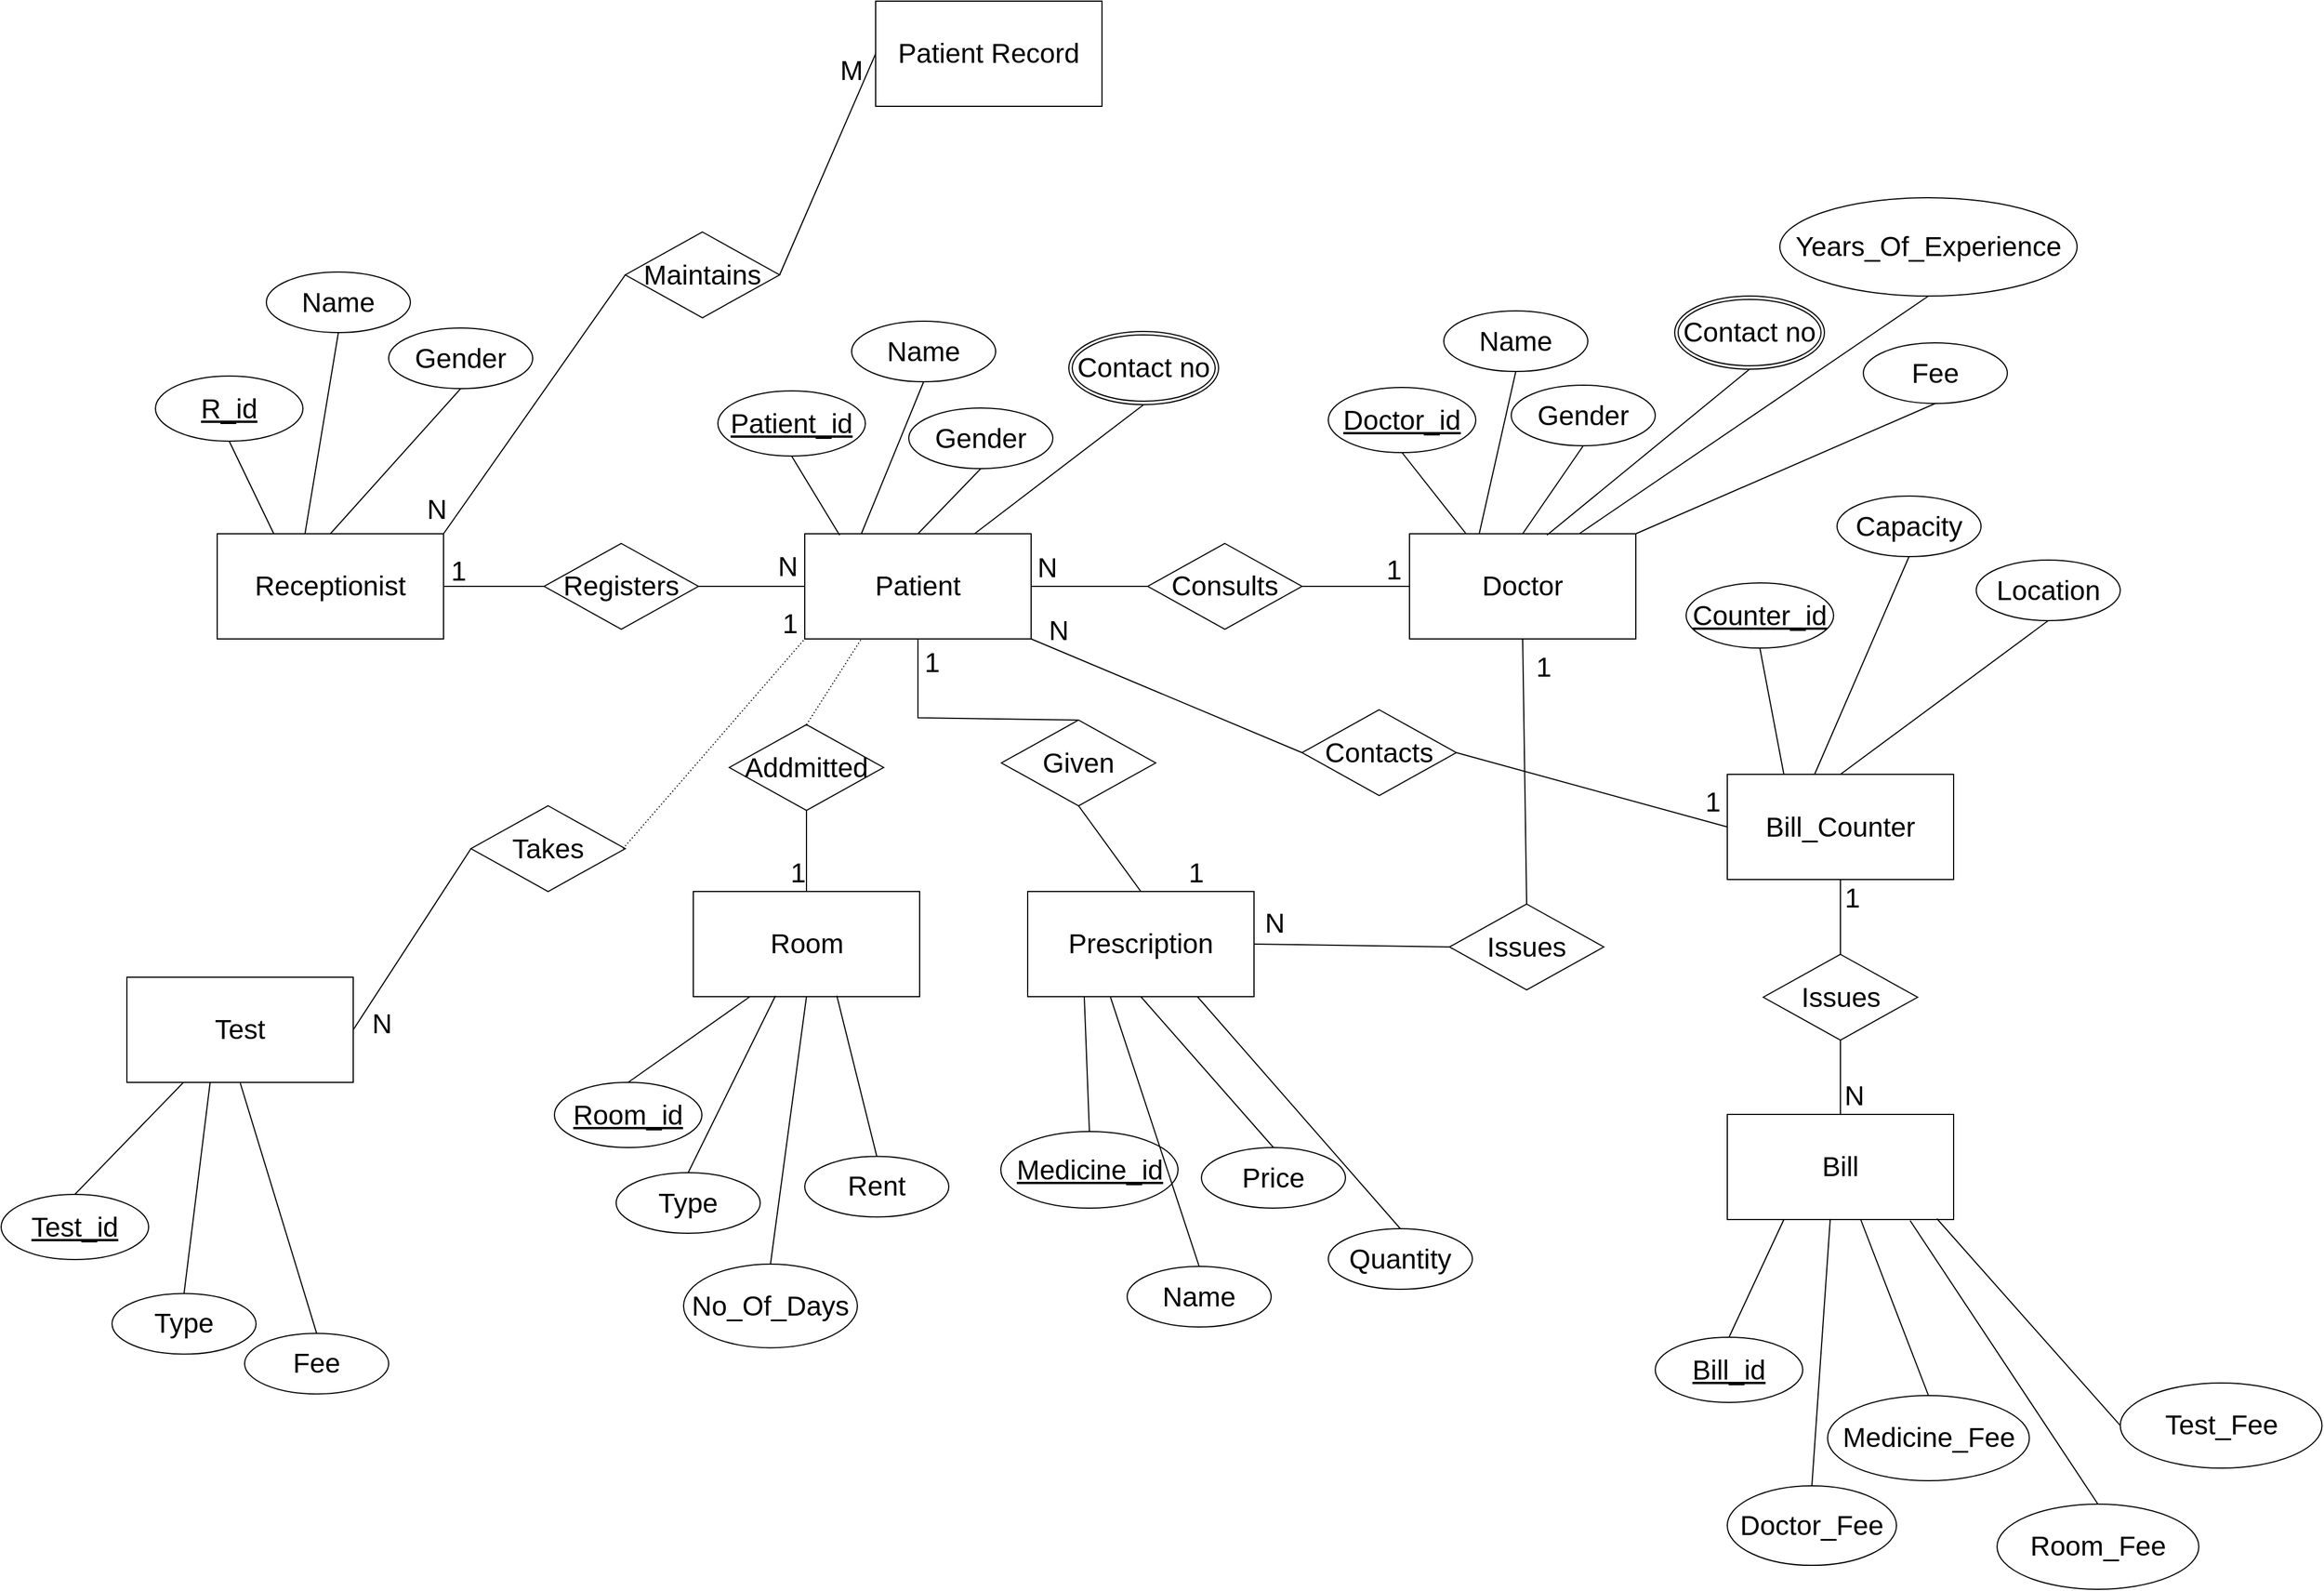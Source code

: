 <mxfile version="20.6.0" type="github">
  <diagram id="FDFtJTZFI4Nm9ofiiGQl" name="Page-1">
    <mxGraphModel dx="2673" dy="1499" grid="0" gridSize="10" guides="1" tooltips="1" connect="1" arrows="1" fold="1" page="1" pageScale="1" pageWidth="1169" pageHeight="827" math="0" shadow="0">
      <root>
        <mxCell id="0" />
        <mxCell id="1" parent="0" />
        <mxCell id="jrIbbQbrpgduAfuJvKAY-2" value="&lt;font style=&quot;font-size: 24px;&quot;&gt;Patient&lt;/font&gt;" style="whiteSpace=wrap;html=1;align=center;" vertex="1" parent="1">
          <mxGeometry x="404" y="229" width="198" height="92" as="geometry" />
        </mxCell>
        <mxCell id="jrIbbQbrpgduAfuJvKAY-3" value="Patient_id" style="ellipse;whiteSpace=wrap;html=1;align=center;fontStyle=4;fontSize=24;" vertex="1" parent="1">
          <mxGeometry x="328" y="104" width="129" height="57" as="geometry" />
        </mxCell>
        <mxCell id="jrIbbQbrpgduAfuJvKAY-7" value="" style="endArrow=none;html=1;rounded=0;fontSize=24;exitX=0.154;exitY=0.014;exitDx=0;exitDy=0;exitPerimeter=0;entryX=0.5;entryY=1;entryDx=0;entryDy=0;" edge="1" parent="1" source="jrIbbQbrpgduAfuJvKAY-2" target="jrIbbQbrpgduAfuJvKAY-3">
          <mxGeometry relative="1" as="geometry">
            <mxPoint x="463" y="270" as="sourcePoint" />
            <mxPoint x="409" y="168" as="targetPoint" />
          </mxGeometry>
        </mxCell>
        <mxCell id="jrIbbQbrpgduAfuJvKAY-10" value="Name" style="ellipse;whiteSpace=wrap;html=1;align=center;fontSize=24;" vertex="1" parent="1">
          <mxGeometry x="445" y="43" width="126" height="53" as="geometry" />
        </mxCell>
        <mxCell id="jrIbbQbrpgduAfuJvKAY-11" value="" style="endArrow=none;html=1;rounded=0;fontSize=24;entryX=0.5;entryY=1;entryDx=0;entryDy=0;exitX=0.25;exitY=0;exitDx=0;exitDy=0;" edge="1" parent="1" source="jrIbbQbrpgduAfuJvKAY-2" target="jrIbbQbrpgduAfuJvKAY-10">
          <mxGeometry relative="1" as="geometry">
            <mxPoint x="741" y="300" as="sourcePoint" />
            <mxPoint x="901" y="300" as="targetPoint" />
          </mxGeometry>
        </mxCell>
        <mxCell id="jrIbbQbrpgduAfuJvKAY-13" value="Gender" style="ellipse;whiteSpace=wrap;html=1;align=center;fontSize=24;" vertex="1" parent="1">
          <mxGeometry x="495" y="119" width="126" height="53" as="geometry" />
        </mxCell>
        <mxCell id="jrIbbQbrpgduAfuJvKAY-14" value="" style="endArrow=none;html=1;rounded=0;fontSize=24;entryX=0.5;entryY=1;entryDx=0;entryDy=0;exitX=0.5;exitY=0;exitDx=0;exitDy=0;" edge="1" parent="1" source="jrIbbQbrpgduAfuJvKAY-2" target="jrIbbQbrpgduAfuJvKAY-13">
          <mxGeometry relative="1" as="geometry">
            <mxPoint x="495" y="238" as="sourcePoint" />
            <mxPoint x="901" y="300" as="targetPoint" />
          </mxGeometry>
        </mxCell>
        <mxCell id="jrIbbQbrpgduAfuJvKAY-19" value="&lt;span style=&quot;font-size: 24px;&quot;&gt;Doctor&lt;/span&gt;" style="whiteSpace=wrap;html=1;align=center;" vertex="1" parent="1">
          <mxGeometry x="933" y="229" width="198" height="92" as="geometry" />
        </mxCell>
        <mxCell id="jrIbbQbrpgduAfuJvKAY-20" value="Contact no" style="ellipse;shape=doubleEllipse;margin=3;whiteSpace=wrap;html=1;align=center;fontSize=24;" vertex="1" parent="1">
          <mxGeometry x="635" y="52" width="131" height="64" as="geometry" />
        </mxCell>
        <mxCell id="jrIbbQbrpgduAfuJvKAY-21" value="" style="endArrow=none;html=1;rounded=0;fontSize=24;entryX=0.5;entryY=1;entryDx=0;entryDy=0;exitX=0.75;exitY=0;exitDx=0;exitDy=0;" edge="1" parent="1" source="jrIbbQbrpgduAfuJvKAY-2" target="jrIbbQbrpgduAfuJvKAY-20">
          <mxGeometry relative="1" as="geometry">
            <mxPoint x="738" y="286" as="sourcePoint" />
            <mxPoint x="898" y="286" as="targetPoint" />
          </mxGeometry>
        </mxCell>
        <mxCell id="jrIbbQbrpgduAfuJvKAY-24" value="Consults" style="shape=rhombus;perimeter=rhombusPerimeter;whiteSpace=wrap;html=1;align=center;fontSize=24;" vertex="1" parent="1">
          <mxGeometry x="704" y="237.5" width="135" height="75" as="geometry" />
        </mxCell>
        <mxCell id="jrIbbQbrpgduAfuJvKAY-27" value="" style="endArrow=none;html=1;rounded=0;fontSize=24;entryX=1;entryY=0.5;entryDx=0;entryDy=0;exitX=0;exitY=0.5;exitDx=0;exitDy=0;" edge="1" parent="1" source="jrIbbQbrpgduAfuJvKAY-24" target="jrIbbQbrpgduAfuJvKAY-2">
          <mxGeometry relative="1" as="geometry">
            <mxPoint x="746" y="375" as="sourcePoint" />
            <mxPoint x="728" y="332" as="targetPoint" />
          </mxGeometry>
        </mxCell>
        <mxCell id="jrIbbQbrpgduAfuJvKAY-28" value="N" style="resizable=0;html=1;align=right;verticalAlign=bottom;fontSize=24;" connectable="0" vertex="1" parent="jrIbbQbrpgduAfuJvKAY-27">
          <mxGeometry x="1" relative="1" as="geometry">
            <mxPoint x="23" as="offset" />
          </mxGeometry>
        </mxCell>
        <mxCell id="jrIbbQbrpgduAfuJvKAY-31" value="Doctor_id" style="ellipse;whiteSpace=wrap;html=1;align=center;fontStyle=4;fontSize=24;" vertex="1" parent="1">
          <mxGeometry x="862" y="101" width="129" height="57" as="geometry" />
        </mxCell>
        <mxCell id="jrIbbQbrpgduAfuJvKAY-32" value="" style="endArrow=none;html=1;rounded=0;fontSize=24;exitX=0.25;exitY=0;exitDx=0;exitDy=0;entryX=0.5;entryY=1;entryDx=0;entryDy=0;" edge="1" parent="1" source="jrIbbQbrpgduAfuJvKAY-19" target="jrIbbQbrpgduAfuJvKAY-31">
          <mxGeometry relative="1" as="geometry">
            <mxPoint x="983.992" y="221.288" as="sourcePoint" />
            <mxPoint x="942" y="152.0" as="targetPoint" />
          </mxGeometry>
        </mxCell>
        <mxCell id="jrIbbQbrpgduAfuJvKAY-33" value="Name" style="ellipse;whiteSpace=wrap;html=1;align=center;fontSize=24;" vertex="1" parent="1">
          <mxGeometry x="963" y="34" width="126" height="53" as="geometry" />
        </mxCell>
        <mxCell id="jrIbbQbrpgduAfuJvKAY-34" value="" style="endArrow=none;html=1;rounded=0;fontSize=24;entryX=0.5;entryY=1;entryDx=0;entryDy=0;" edge="1" parent="1" target="jrIbbQbrpgduAfuJvKAY-33">
          <mxGeometry relative="1" as="geometry">
            <mxPoint x="994" y="229" as="sourcePoint" />
            <mxPoint x="911" y="368" as="targetPoint" />
          </mxGeometry>
        </mxCell>
        <mxCell id="jrIbbQbrpgduAfuJvKAY-36" value="Gender" style="ellipse;whiteSpace=wrap;html=1;align=center;fontSize=24;" vertex="1" parent="1">
          <mxGeometry x="1022" y="99" width="126" height="53" as="geometry" />
        </mxCell>
        <mxCell id="jrIbbQbrpgduAfuJvKAY-37" value="" style="endArrow=none;html=1;rounded=0;fontSize=24;entryX=0.5;entryY=1;entryDx=0;entryDy=0;exitX=0.5;exitY=0;exitDx=0;exitDy=0;" edge="1" parent="1" target="jrIbbQbrpgduAfuJvKAY-36" source="jrIbbQbrpgduAfuJvKAY-19">
          <mxGeometry relative="1" as="geometry">
            <mxPoint x="1073" y="209" as="sourcePoint" />
            <mxPoint x="1479" y="271" as="targetPoint" />
          </mxGeometry>
        </mxCell>
        <mxCell id="jrIbbQbrpgduAfuJvKAY-38" value="Contact no" style="ellipse;shape=doubleEllipse;margin=3;whiteSpace=wrap;html=1;align=center;fontSize=24;" vertex="1" parent="1">
          <mxGeometry x="1165" y="21" width="131" height="64" as="geometry" />
        </mxCell>
        <mxCell id="jrIbbQbrpgduAfuJvKAY-39" value="" style="endArrow=none;html=1;rounded=0;fontSize=24;entryX=0.5;entryY=1;entryDx=0;entryDy=0;exitX=0.607;exitY=0.014;exitDx=0;exitDy=0;exitPerimeter=0;" edge="1" parent="1" target="jrIbbQbrpgduAfuJvKAY-38" source="jrIbbQbrpgduAfuJvKAY-19">
          <mxGeometry relative="1" as="geometry">
            <mxPoint x="1159" y="230" as="sourcePoint" />
            <mxPoint x="1476.5" y="278" as="targetPoint" />
          </mxGeometry>
        </mxCell>
        <mxCell id="jrIbbQbrpgduAfuJvKAY-40" value="Years_Of_Experience" style="ellipse;whiteSpace=wrap;html=1;align=center;fontSize=24;" vertex="1" parent="1">
          <mxGeometry x="1257" y="-65" width="260" height="86" as="geometry" />
        </mxCell>
        <mxCell id="jrIbbQbrpgduAfuJvKAY-41" value="" style="endArrow=none;html=1;rounded=0;fontSize=24;entryX=0.5;entryY=1;entryDx=0;entryDy=0;exitX=0.75;exitY=0;exitDx=0;exitDy=0;" edge="1" parent="1" target="jrIbbQbrpgduAfuJvKAY-40" source="jrIbbQbrpgduAfuJvKAY-19">
          <mxGeometry relative="1" as="geometry">
            <mxPoint x="1509.5" y="271" as="sourcePoint" />
            <mxPoint x="1957" y="342" as="targetPoint" />
          </mxGeometry>
        </mxCell>
        <mxCell id="jrIbbQbrpgduAfuJvKAY-42" value="Fee" style="ellipse;whiteSpace=wrap;html=1;align=center;fontSize=24;" vertex="1" parent="1">
          <mxGeometry x="1330" y="62" width="126" height="53" as="geometry" />
        </mxCell>
        <mxCell id="jrIbbQbrpgduAfuJvKAY-43" value="" style="endArrow=none;html=1;rounded=0;fontSize=24;entryX=0.5;entryY=1;entryDx=0;entryDy=0;exitX=1;exitY=0;exitDx=0;exitDy=0;" edge="1" parent="1" target="jrIbbQbrpgduAfuJvKAY-42" source="jrIbbQbrpgduAfuJvKAY-19">
          <mxGeometry relative="1" as="geometry">
            <mxPoint x="1338.5" y="248.0" as="sourcePoint" />
            <mxPoint x="1786" y="319" as="targetPoint" />
          </mxGeometry>
        </mxCell>
        <mxCell id="jrIbbQbrpgduAfuJvKAY-44" value="&lt;span style=&quot;font-size: 24px;&quot;&gt;Room&lt;/span&gt;" style="whiteSpace=wrap;html=1;align=center;" vertex="1" parent="1">
          <mxGeometry x="306.5" y="542" width="198" height="92" as="geometry" />
        </mxCell>
        <mxCell id="jrIbbQbrpgduAfuJvKAY-46" value="Addmitted" style="shape=rhombus;perimeter=rhombusPerimeter;whiteSpace=wrap;html=1;align=center;fontSize=24;" vertex="1" parent="1">
          <mxGeometry x="338" y="396" width="135" height="75" as="geometry" />
        </mxCell>
        <mxCell id="jrIbbQbrpgduAfuJvKAY-47" value="" style="endArrow=none;html=1;rounded=0;fontSize=24;exitX=1;exitY=0.5;exitDx=0;exitDy=0;entryX=0;entryY=0.5;entryDx=0;entryDy=0;" edge="1" parent="1" source="jrIbbQbrpgduAfuJvKAY-24" target="jrIbbQbrpgduAfuJvKAY-19">
          <mxGeometry relative="1" as="geometry">
            <mxPoint x="781" y="394" as="sourcePoint" />
            <mxPoint x="941" y="394" as="targetPoint" />
          </mxGeometry>
        </mxCell>
        <mxCell id="jrIbbQbrpgduAfuJvKAY-48" value="1" style="text;html=1;strokeColor=none;fillColor=none;align=center;verticalAlign=middle;whiteSpace=wrap;rounded=0;fontSize=24;" vertex="1" parent="1">
          <mxGeometry x="903" y="245" width="33" height="32" as="geometry" />
        </mxCell>
        <mxCell id="jrIbbQbrpgduAfuJvKAY-49" value="" style="endArrow=none;html=1;rounded=0;dashed=1;dashPattern=1 2;fontSize=24;entryX=0.25;entryY=1;entryDx=0;entryDy=0;exitX=0.5;exitY=0;exitDx=0;exitDy=0;" edge="1" parent="1" source="jrIbbQbrpgduAfuJvKAY-46" target="jrIbbQbrpgduAfuJvKAY-2">
          <mxGeometry relative="1" as="geometry">
            <mxPoint x="620" y="407" as="sourcePoint" />
            <mxPoint x="780" y="407" as="targetPoint" />
          </mxGeometry>
        </mxCell>
        <mxCell id="jrIbbQbrpgduAfuJvKAY-50" value="1" style="resizable=0;html=1;align=right;verticalAlign=bottom;fontSize=24;" connectable="0" vertex="1" parent="jrIbbQbrpgduAfuJvKAY-49">
          <mxGeometry x="1" relative="1" as="geometry">
            <mxPoint x="-55" y="3" as="offset" />
          </mxGeometry>
        </mxCell>
        <mxCell id="jrIbbQbrpgduAfuJvKAY-51" value="" style="endArrow=none;html=1;rounded=0;fontSize=24;entryX=0.5;entryY=0;entryDx=0;entryDy=0;exitX=0.5;exitY=1;exitDx=0;exitDy=0;" edge="1" parent="1" source="jrIbbQbrpgduAfuJvKAY-46" target="jrIbbQbrpgduAfuJvKAY-44">
          <mxGeometry relative="1" as="geometry">
            <mxPoint x="620" y="407" as="sourcePoint" />
            <mxPoint x="780" y="407" as="targetPoint" />
          </mxGeometry>
        </mxCell>
        <mxCell id="jrIbbQbrpgduAfuJvKAY-52" value="1" style="resizable=0;html=1;align=right;verticalAlign=bottom;fontSize=24;" connectable="0" vertex="1" parent="jrIbbQbrpgduAfuJvKAY-51">
          <mxGeometry x="1" relative="1" as="geometry" />
        </mxCell>
        <mxCell id="jrIbbQbrpgduAfuJvKAY-53" value="Room_id" style="ellipse;whiteSpace=wrap;html=1;align=center;fontStyle=4;fontSize=24;rotation=0;" vertex="1" parent="1">
          <mxGeometry x="185" y="709" width="129" height="57" as="geometry" />
        </mxCell>
        <mxCell id="jrIbbQbrpgduAfuJvKAY-54" value="" style="endArrow=none;html=1;rounded=0;fontSize=24;exitX=0.25;exitY=1;exitDx=0;exitDy=0;entryX=0.5;entryY=0;entryDx=0;entryDy=0;" edge="1" parent="1" target="jrIbbQbrpgduAfuJvKAY-53" source="jrIbbQbrpgduAfuJvKAY-44">
          <mxGeometry relative="1" as="geometry">
            <mxPoint x="229.492" y="730.288" as="sourcePoint" />
            <mxPoint x="204" y="668" as="targetPoint" />
          </mxGeometry>
        </mxCell>
        <mxCell id="jrIbbQbrpgduAfuJvKAY-55" value="Type" style="ellipse;whiteSpace=wrap;html=1;align=center;fontSize=24;" vertex="1" parent="1">
          <mxGeometry x="239" y="788" width="126" height="53" as="geometry" />
        </mxCell>
        <mxCell id="jrIbbQbrpgduAfuJvKAY-56" value="" style="endArrow=none;html=1;rounded=0;fontSize=24;entryX=0.5;entryY=0;entryDx=0;entryDy=0;exitX=0.363;exitY=0.992;exitDx=0;exitDy=0;exitPerimeter=0;" edge="1" parent="1" source="jrIbbQbrpgduAfuJvKAY-44" target="jrIbbQbrpgduAfuJvKAY-55">
          <mxGeometry relative="1" as="geometry">
            <mxPoint x="857" y="620" as="sourcePoint" />
            <mxPoint x="1017" y="620" as="targetPoint" />
          </mxGeometry>
        </mxCell>
        <mxCell id="jrIbbQbrpgduAfuJvKAY-57" value="No_Of_Days" style="ellipse;whiteSpace=wrap;html=1;align=center;fontSize=24;" vertex="1" parent="1">
          <mxGeometry x="298" y="868" width="152" height="73.26" as="geometry" />
        </mxCell>
        <mxCell id="jrIbbQbrpgduAfuJvKAY-58" value="" style="endArrow=none;html=1;rounded=0;fontSize=24;entryX=0.5;entryY=0;entryDx=0;entryDy=0;exitX=0.5;exitY=1;exitDx=0;exitDy=0;" edge="1" parent="1" target="jrIbbQbrpgduAfuJvKAY-57" source="jrIbbQbrpgduAfuJvKAY-44">
          <mxGeometry relative="1" as="geometry">
            <mxPoint x="409" y="647" as="sourcePoint" />
            <mxPoint x="1119" y="729.74" as="targetPoint" />
          </mxGeometry>
        </mxCell>
        <mxCell id="jrIbbQbrpgduAfuJvKAY-59" value="Rent" style="ellipse;whiteSpace=wrap;html=1;align=center;fontSize=24;" vertex="1" parent="1">
          <mxGeometry x="404" y="773.74" width="126" height="53" as="geometry" />
        </mxCell>
        <mxCell id="jrIbbQbrpgduAfuJvKAY-60" value="" style="endArrow=none;html=1;rounded=0;fontSize=24;entryX=0.5;entryY=0;entryDx=0;entryDy=0;exitX=0.634;exitY=0.991;exitDx=0;exitDy=0;exitPerimeter=0;" edge="1" parent="1" target="jrIbbQbrpgduAfuJvKAY-59" source="jrIbbQbrpgduAfuJvKAY-44">
          <mxGeometry relative="1" as="geometry">
            <mxPoint x="543.374" y="619.004" as="sourcePoint" />
            <mxPoint x="1182" y="605.74" as="targetPoint" />
          </mxGeometry>
        </mxCell>
        <mxCell id="jrIbbQbrpgduAfuJvKAY-61" value="&lt;span style=&quot;font-size: 24px;&quot;&gt;Prescription&lt;/span&gt;" style="whiteSpace=wrap;html=1;align=center;" vertex="1" parent="1">
          <mxGeometry x="599" y="542" width="198" height="92" as="geometry" />
        </mxCell>
        <mxCell id="jrIbbQbrpgduAfuJvKAY-62" value="Given" style="shape=rhombus;perimeter=rhombusPerimeter;whiteSpace=wrap;html=1;align=center;fontSize=24;" vertex="1" parent="1">
          <mxGeometry x="576" y="392" width="135" height="75" as="geometry" />
        </mxCell>
        <mxCell id="jrIbbQbrpgduAfuJvKAY-67" value="" style="endArrow=none;html=1;rounded=0;fontSize=24;exitX=0.5;exitY=0;exitDx=0;exitDy=0;entryX=0.5;entryY=1;entryDx=0;entryDy=0;" edge="1" parent="1" source="jrIbbQbrpgduAfuJvKAY-62" target="jrIbbQbrpgduAfuJvKAY-2">
          <mxGeometry relative="1" as="geometry">
            <mxPoint x="659.5" y="399" as="sourcePoint" />
            <mxPoint x="574" y="395" as="targetPoint" />
            <Array as="points">
              <mxPoint x="503" y="390" />
            </Array>
          </mxGeometry>
        </mxCell>
        <mxCell id="jrIbbQbrpgduAfuJvKAY-69" value="" style="endArrow=none;html=1;rounded=0;fontSize=24;entryX=0.5;entryY=1;entryDx=0;entryDy=0;exitX=0.5;exitY=0;exitDx=0;exitDy=0;" edge="1" parent="1" source="jrIbbQbrpgduAfuJvKAY-61" target="jrIbbQbrpgduAfuJvKAY-62">
          <mxGeometry relative="1" as="geometry">
            <mxPoint x="1175" y="452" as="sourcePoint" />
            <mxPoint x="1335" y="452" as="targetPoint" />
          </mxGeometry>
        </mxCell>
        <mxCell id="jrIbbQbrpgduAfuJvKAY-70" value="1" style="text;html=1;align=center;verticalAlign=middle;resizable=0;points=[];autosize=1;strokeColor=none;fillColor=none;fontSize=24;" vertex="1" parent="1">
          <mxGeometry x="499" y="321" width="31" height="41" as="geometry" />
        </mxCell>
        <mxCell id="jrIbbQbrpgduAfuJvKAY-71" value="1" style="text;html=1;align=center;verticalAlign=middle;resizable=0;points=[];autosize=1;strokeColor=none;fillColor=none;fontSize=24;" vertex="1" parent="1">
          <mxGeometry x="730.5" y="505" width="31" height="41" as="geometry" />
        </mxCell>
        <mxCell id="jrIbbQbrpgduAfuJvKAY-72" value="Medicine_id" style="ellipse;whiteSpace=wrap;html=1;align=center;fontStyle=4;fontSize=24;rotation=0;" vertex="1" parent="1">
          <mxGeometry x="575.5" y="752" width="155" height="67" as="geometry" />
        </mxCell>
        <mxCell id="jrIbbQbrpgduAfuJvKAY-73" value="" style="endArrow=none;html=1;rounded=0;fontSize=24;exitX=0.25;exitY=1;exitDx=0;exitDy=0;entryX=0.5;entryY=0;entryDx=0;entryDy=0;" edge="1" parent="1" target="jrIbbQbrpgduAfuJvKAY-72" source="jrIbbQbrpgduAfuJvKAY-61">
          <mxGeometry relative="1" as="geometry">
            <mxPoint x="713" y="658" as="sourcePoint" />
            <mxPoint x="561" y="692" as="targetPoint" />
          </mxGeometry>
        </mxCell>
        <mxCell id="jrIbbQbrpgduAfuJvKAY-74" value="Name" style="ellipse;whiteSpace=wrap;html=1;align=center;fontSize=24;" vertex="1" parent="1">
          <mxGeometry x="686" y="870" width="126" height="53" as="geometry" />
        </mxCell>
        <mxCell id="jrIbbQbrpgduAfuJvKAY-75" value="" style="endArrow=none;html=1;rounded=0;fontSize=24;entryX=0.5;entryY=0;entryDx=0;entryDy=0;exitX=0.366;exitY=1.006;exitDx=0;exitDy=0;exitPerimeter=0;" edge="1" parent="1" target="jrIbbQbrpgduAfuJvKAY-74" source="jrIbbQbrpgduAfuJvKAY-61">
          <mxGeometry relative="1" as="geometry">
            <mxPoint x="722" y="653" as="sourcePoint" />
            <mxPoint x="1497" y="683.11" as="targetPoint" />
          </mxGeometry>
        </mxCell>
        <mxCell id="jrIbbQbrpgduAfuJvKAY-76" value="Price" style="ellipse;whiteSpace=wrap;html=1;align=center;fontSize=24;" vertex="1" parent="1">
          <mxGeometry x="751" y="766" width="126" height="53" as="geometry" />
        </mxCell>
        <mxCell id="jrIbbQbrpgduAfuJvKAY-77" value="" style="endArrow=none;html=1;rounded=0;fontSize=24;entryX=0.5;entryY=0;entryDx=0;entryDy=0;exitX=0.5;exitY=1;exitDx=0;exitDy=0;" edge="1" parent="1" target="jrIbbQbrpgduAfuJvKAY-76" source="jrIbbQbrpgduAfuJvKAY-61">
          <mxGeometry relative="1" as="geometry">
            <mxPoint x="855.468" y="638.002" as="sourcePoint" />
            <mxPoint x="1633" y="682.56" as="targetPoint" />
          </mxGeometry>
        </mxCell>
        <mxCell id="jrIbbQbrpgduAfuJvKAY-78" value="Quantity" style="ellipse;whiteSpace=wrap;html=1;align=center;fontSize=24;" vertex="1" parent="1">
          <mxGeometry x="862" y="837" width="126" height="53" as="geometry" />
        </mxCell>
        <mxCell id="jrIbbQbrpgduAfuJvKAY-79" value="" style="endArrow=none;html=1;rounded=0;fontSize=24;entryX=0.5;entryY=0;entryDx=0;entryDy=0;exitX=0.75;exitY=1;exitDx=0;exitDy=0;" edge="1" parent="1" target="jrIbbQbrpgduAfuJvKAY-78" source="jrIbbQbrpgduAfuJvKAY-61">
          <mxGeometry relative="1" as="geometry">
            <mxPoint x="903" y="677" as="sourcePoint" />
            <mxPoint x="1790" y="721.56" as="targetPoint" />
          </mxGeometry>
        </mxCell>
        <mxCell id="jrIbbQbrpgduAfuJvKAY-80" value="&lt;span style=&quot;font-size: 24px;&quot;&gt;Receptionist&lt;/span&gt;" style="whiteSpace=wrap;html=1;align=center;" vertex="1" parent="1">
          <mxGeometry x="-110" y="229" width="198" height="92" as="geometry" />
        </mxCell>
        <mxCell id="jrIbbQbrpgduAfuJvKAY-81" value="R_id" style="ellipse;whiteSpace=wrap;html=1;align=center;fontStyle=4;fontSize=24;" vertex="1" parent="1">
          <mxGeometry x="-164" y="91" width="129" height="57" as="geometry" />
        </mxCell>
        <mxCell id="jrIbbQbrpgduAfuJvKAY-82" value="" style="endArrow=none;html=1;rounded=0;fontSize=24;exitX=0.25;exitY=0;exitDx=0;exitDy=0;entryX=0.5;entryY=1;entryDx=0;entryDy=0;" edge="1" parent="1" target="jrIbbQbrpgduAfuJvKAY-81" source="jrIbbQbrpgduAfuJvKAY-80">
          <mxGeometry relative="1" as="geometry">
            <mxPoint x="-16.5" y="220" as="sourcePoint" />
            <mxPoint x="-57" y="143.0" as="targetPoint" />
          </mxGeometry>
        </mxCell>
        <mxCell id="jrIbbQbrpgduAfuJvKAY-84" value="Name" style="ellipse;whiteSpace=wrap;html=1;align=center;fontSize=24;" vertex="1" parent="1">
          <mxGeometry x="-67" width="126" height="53" as="geometry" />
        </mxCell>
        <mxCell id="jrIbbQbrpgduAfuJvKAY-85" value="" style="endArrow=none;html=1;rounded=0;fontSize=24;entryX=0.5;entryY=1;entryDx=0;entryDy=0;exitX=0.388;exitY=-0.002;exitDx=0;exitDy=0;exitPerimeter=0;" edge="1" parent="1" target="jrIbbQbrpgduAfuJvKAY-84" source="jrIbbQbrpgduAfuJvKAY-80">
          <mxGeometry relative="1" as="geometry">
            <mxPoint x="-26" y="231" as="sourcePoint" />
            <mxPoint x="-83" y="341" as="targetPoint" />
          </mxGeometry>
        </mxCell>
        <mxCell id="jrIbbQbrpgduAfuJvKAY-87" value="Gender" style="ellipse;whiteSpace=wrap;html=1;align=center;fontSize=24;" vertex="1" parent="1">
          <mxGeometry x="40" y="49" width="126" height="53" as="geometry" />
        </mxCell>
        <mxCell id="jrIbbQbrpgduAfuJvKAY-88" value="" style="endArrow=none;html=1;rounded=0;fontSize=24;entryX=0.5;entryY=1;entryDx=0;entryDy=0;exitX=0.5;exitY=0;exitDx=0;exitDy=0;" edge="1" parent="1" target="jrIbbQbrpgduAfuJvKAY-87" source="jrIbbQbrpgduAfuJvKAY-80">
          <mxGeometry relative="1" as="geometry">
            <mxPoint x="50" y="179" as="sourcePoint" />
            <mxPoint x="497" y="221" as="targetPoint" />
          </mxGeometry>
        </mxCell>
        <mxCell id="jrIbbQbrpgduAfuJvKAY-90" value="Registers" style="shape=rhombus;perimeter=rhombusPerimeter;whiteSpace=wrap;html=1;align=center;fontSize=24;" vertex="1" parent="1">
          <mxGeometry x="176" y="237.5" width="135" height="75" as="geometry" />
        </mxCell>
        <mxCell id="jrIbbQbrpgduAfuJvKAY-91" value="" style="endArrow=none;html=1;rounded=0;entryX=1;entryY=0.5;entryDx=0;entryDy=0;exitX=0;exitY=0.5;exitDx=0;exitDy=0;" edge="1" parent="1" source="jrIbbQbrpgduAfuJvKAY-90" target="jrIbbQbrpgduAfuJvKAY-80">
          <mxGeometry relative="1" as="geometry">
            <mxPoint x="600" y="380" as="sourcePoint" />
            <mxPoint x="760" y="380" as="targetPoint" />
          </mxGeometry>
        </mxCell>
        <mxCell id="jrIbbQbrpgduAfuJvKAY-94" value="1" style="resizable=0;html=1;align=right;verticalAlign=bottom;fontSize=24;" connectable="0" vertex="1" parent="1">
          <mxGeometry x="108" y="278" as="geometry" />
        </mxCell>
        <mxCell id="jrIbbQbrpgduAfuJvKAY-95" value="" style="endArrow=none;html=1;rounded=0;entryX=1;entryY=0.5;entryDx=0;entryDy=0;exitX=0;exitY=0.5;exitDx=0;exitDy=0;" edge="1" parent="1" source="jrIbbQbrpgduAfuJvKAY-2" target="jrIbbQbrpgduAfuJvKAY-90">
          <mxGeometry relative="1" as="geometry">
            <mxPoint x="402" y="280" as="sourcePoint" />
            <mxPoint x="793" y="394" as="targetPoint" />
          </mxGeometry>
        </mxCell>
        <mxCell id="jrIbbQbrpgduAfuJvKAY-96" value="N" style="resizable=0;html=1;align=right;verticalAlign=bottom;fontSize=24;" connectable="0" vertex="1" parent="1">
          <mxGeometry x="643.503" y="300.5" as="geometry">
            <mxPoint x="-245" y="-26" as="offset" />
          </mxGeometry>
        </mxCell>
        <mxCell id="jrIbbQbrpgduAfuJvKAY-98" value="&lt;span style=&quot;font-size: 24px;&quot;&gt;Bill_Counter&lt;/span&gt;" style="whiteSpace=wrap;html=1;align=center;" vertex="1" parent="1">
          <mxGeometry x="1211" y="439.5" width="198" height="92" as="geometry" />
        </mxCell>
        <mxCell id="jrIbbQbrpgduAfuJvKAY-100" value="Contacts" style="shape=rhombus;perimeter=rhombusPerimeter;whiteSpace=wrap;html=1;align=center;fontSize=24;" vertex="1" parent="1">
          <mxGeometry x="839" y="383" width="135" height="75" as="geometry" />
        </mxCell>
        <mxCell id="jrIbbQbrpgduAfuJvKAY-101" value="" style="endArrow=none;html=1;rounded=0;exitX=0;exitY=0.5;exitDx=0;exitDy=0;entryX=1;entryY=1;entryDx=0;entryDy=0;" edge="1" parent="1" source="jrIbbQbrpgduAfuJvKAY-100" target="jrIbbQbrpgduAfuJvKAY-2">
          <mxGeometry relative="1" as="geometry">
            <mxPoint x="1156" y="376" as="sourcePoint" />
            <mxPoint x="1316" y="376" as="targetPoint" />
          </mxGeometry>
        </mxCell>
        <mxCell id="jrIbbQbrpgduAfuJvKAY-102" value="" style="endArrow=none;html=1;rounded=0;exitX=1;exitY=0.5;exitDx=0;exitDy=0;entryX=0;entryY=0.5;entryDx=0;entryDy=0;" edge="1" parent="1" source="jrIbbQbrpgduAfuJvKAY-100" target="jrIbbQbrpgduAfuJvKAY-98">
          <mxGeometry relative="1" as="geometry">
            <mxPoint x="1156" y="376" as="sourcePoint" />
            <mxPoint x="1316" y="376" as="targetPoint" />
          </mxGeometry>
        </mxCell>
        <mxCell id="jrIbbQbrpgduAfuJvKAY-103" value="N" style="resizable=0;html=1;align=right;verticalAlign=bottom;fontSize=24;" connectable="0" vertex="1" parent="1">
          <mxGeometry x="627" y="290" as="geometry">
            <mxPoint x="8" y="40" as="offset" />
          </mxGeometry>
        </mxCell>
        <mxCell id="jrIbbQbrpgduAfuJvKAY-104" value="1" style="text;html=1;strokeColor=none;fillColor=none;align=center;verticalAlign=middle;whiteSpace=wrap;rounded=0;fontSize=24;" vertex="1" parent="1">
          <mxGeometry x="1182" y="448" width="33" height="32" as="geometry" />
        </mxCell>
        <mxCell id="jrIbbQbrpgduAfuJvKAY-105" value="&lt;span style=&quot;font-size: 24px;&quot;&gt;Bill&lt;/span&gt;" style="whiteSpace=wrap;html=1;align=center;" vertex="1" parent="1">
          <mxGeometry x="1211" y="737" width="198" height="92" as="geometry" />
        </mxCell>
        <mxCell id="jrIbbQbrpgduAfuJvKAY-107" value="Counter_id" style="ellipse;whiteSpace=wrap;html=1;align=center;fontStyle=4;fontSize=24;" vertex="1" parent="1">
          <mxGeometry x="1175" y="272" width="129" height="57" as="geometry" />
        </mxCell>
        <mxCell id="jrIbbQbrpgduAfuJvKAY-108" value="" style="endArrow=none;html=1;rounded=0;fontSize=24;exitX=0.25;exitY=0;exitDx=0;exitDy=0;entryX=0.5;entryY=1;entryDx=0;entryDy=0;" edge="1" parent="1" target="jrIbbQbrpgduAfuJvKAY-107" source="jrIbbQbrpgduAfuJvKAY-98">
          <mxGeometry relative="1" as="geometry">
            <mxPoint x="1266.5" y="450.5" as="sourcePoint" />
            <mxPoint x="1255" y="323.0" as="targetPoint" />
          </mxGeometry>
        </mxCell>
        <mxCell id="jrIbbQbrpgduAfuJvKAY-109" value="Capacity" style="ellipse;whiteSpace=wrap;html=1;align=center;fontSize=24;" vertex="1" parent="1">
          <mxGeometry x="1307" y="196" width="126" height="53" as="geometry" />
        </mxCell>
        <mxCell id="jrIbbQbrpgduAfuJvKAY-110" value="" style="endArrow=none;html=1;rounded=0;fontSize=24;entryX=0.5;entryY=1;entryDx=0;entryDy=0;exitX=0.385;exitY=0.004;exitDx=0;exitDy=0;exitPerimeter=0;" edge="1" parent="1" target="jrIbbQbrpgduAfuJvKAY-109" source="jrIbbQbrpgduAfuJvKAY-98">
          <mxGeometry relative="1" as="geometry">
            <mxPoint x="1247" y="384" as="sourcePoint" />
            <mxPoint x="1902" y="474" as="targetPoint" />
          </mxGeometry>
        </mxCell>
        <mxCell id="jrIbbQbrpgduAfuJvKAY-111" value="Location" style="ellipse;whiteSpace=wrap;html=1;align=center;fontSize=24;" vertex="1" parent="1">
          <mxGeometry x="1428.77" y="252" width="126" height="53" as="geometry" />
        </mxCell>
        <mxCell id="jrIbbQbrpgduAfuJvKAY-112" value="" style="endArrow=none;html=1;rounded=0;fontSize=24;entryX=0.5;entryY=1;entryDx=0;entryDy=0;exitX=0.5;exitY=0;exitDx=0;exitDy=0;" edge="1" parent="1" target="jrIbbQbrpgduAfuJvKAY-111" source="jrIbbQbrpgduAfuJvKAY-98">
          <mxGeometry relative="1" as="geometry">
            <mxPoint x="1409.0" y="495.868" as="sourcePoint" />
            <mxPoint x="2023.77" y="530" as="targetPoint" />
          </mxGeometry>
        </mxCell>
        <mxCell id="jrIbbQbrpgduAfuJvKAY-115" value="Issues" style="shape=rhombus;perimeter=rhombusPerimeter;whiteSpace=wrap;html=1;align=center;fontSize=24;" vertex="1" parent="1">
          <mxGeometry x="1242.5" y="597" width="135" height="75" as="geometry" />
        </mxCell>
        <mxCell id="jrIbbQbrpgduAfuJvKAY-116" value="" style="endArrow=none;html=1;rounded=0;entryX=0.5;entryY=1;entryDx=0;entryDy=0;exitX=0.5;exitY=0;exitDx=0;exitDy=0;" edge="1" parent="1" source="jrIbbQbrpgduAfuJvKAY-115" target="jrIbbQbrpgduAfuJvKAY-98">
          <mxGeometry relative="1" as="geometry">
            <mxPoint x="1321" y="569" as="sourcePoint" />
            <mxPoint x="1332" y="596" as="targetPoint" />
          </mxGeometry>
        </mxCell>
        <mxCell id="jrIbbQbrpgduAfuJvKAY-117" value="" style="endArrow=none;html=1;rounded=0;entryX=0.5;entryY=0;entryDx=0;entryDy=0;exitX=0.5;exitY=1;exitDx=0;exitDy=0;" edge="1" parent="1" source="jrIbbQbrpgduAfuJvKAY-115" target="jrIbbQbrpgduAfuJvKAY-105">
          <mxGeometry relative="1" as="geometry">
            <mxPoint x="1172" y="596" as="sourcePoint" />
            <mxPoint x="1332" y="596" as="targetPoint" />
          </mxGeometry>
        </mxCell>
        <mxCell id="jrIbbQbrpgduAfuJvKAY-118" value="1" style="text;html=1;strokeColor=none;fillColor=none;align=center;verticalAlign=middle;whiteSpace=wrap;rounded=0;fontSize=24;" vertex="1" parent="1">
          <mxGeometry x="1304" y="531.5" width="33" height="32" as="geometry" />
        </mxCell>
        <mxCell id="jrIbbQbrpgduAfuJvKAY-121" value="N" style="resizable=0;html=1;align=right;verticalAlign=bottom;fontSize=24;" connectable="0" vertex="1" parent="1">
          <mxGeometry x="1323" y="697" as="geometry">
            <mxPoint x="8" y="40" as="offset" />
          </mxGeometry>
        </mxCell>
        <mxCell id="jrIbbQbrpgduAfuJvKAY-126" value="Bill_id" style="ellipse;whiteSpace=wrap;html=1;align=center;fontStyle=4;fontSize=24;rotation=0;" vertex="1" parent="1">
          <mxGeometry x="1148" y="932" width="129" height="57" as="geometry" />
        </mxCell>
        <mxCell id="jrIbbQbrpgduAfuJvKAY-127" value="" style="endArrow=none;html=1;rounded=0;fontSize=24;exitX=0.25;exitY=1;exitDx=0;exitDy=0;entryX=0.5;entryY=0;entryDx=0;entryDy=0;" edge="1" parent="1" target="jrIbbQbrpgduAfuJvKAY-126" source="jrIbbQbrpgduAfuJvKAY-105">
          <mxGeometry relative="1" as="geometry">
            <mxPoint x="1288" y="906" as="sourcePoint" />
            <mxPoint x="1136" y="940" as="targetPoint" />
          </mxGeometry>
        </mxCell>
        <mxCell id="jrIbbQbrpgduAfuJvKAY-128" value="Doctor_Fee" style="ellipse;whiteSpace=wrap;html=1;align=center;fontSize=24;" vertex="1" parent="1">
          <mxGeometry x="1211" y="1062" width="148" height="69.55" as="geometry" />
        </mxCell>
        <mxCell id="jrIbbQbrpgduAfuJvKAY-129" value="" style="endArrow=none;html=1;rounded=0;fontSize=24;entryX=0.5;entryY=0;entryDx=0;entryDy=0;exitX=0.455;exitY=0.994;exitDx=0;exitDy=0;exitPerimeter=0;" edge="1" parent="1" target="jrIbbQbrpgduAfuJvKAY-128" source="jrIbbQbrpgduAfuJvKAY-105">
          <mxGeometry relative="1" as="geometry">
            <mxPoint x="1385.468" y="801.002" as="sourcePoint" />
            <mxPoint x="2163" y="845.56" as="targetPoint" />
          </mxGeometry>
        </mxCell>
        <mxCell id="jrIbbQbrpgduAfuJvKAY-130" value="Medicine_Fee" style="ellipse;whiteSpace=wrap;html=1;align=center;fontSize=24;" vertex="1" parent="1">
          <mxGeometry x="1298.75" y="983" width="176.5" height="74.45" as="geometry" />
        </mxCell>
        <mxCell id="jrIbbQbrpgduAfuJvKAY-131" value="" style="endArrow=none;html=1;rounded=0;fontSize=24;entryX=0.5;entryY=0;entryDx=0;entryDy=0;" edge="1" parent="1" target="jrIbbQbrpgduAfuJvKAY-130" source="jrIbbQbrpgduAfuJvKAY-105">
          <mxGeometry relative="1" as="geometry">
            <mxPoint x="1463.59" y="830.998" as="sourcePoint" />
            <mxPoint x="2325.5" y="848.11" as="targetPoint" />
          </mxGeometry>
        </mxCell>
        <mxCell id="jrIbbQbrpgduAfuJvKAY-132" value="Room_Fee" style="ellipse;whiteSpace=wrap;html=1;align=center;fontSize=24;" vertex="1" parent="1">
          <mxGeometry x="1447" y="1078" width="176.5" height="74.45" as="geometry" />
        </mxCell>
        <mxCell id="jrIbbQbrpgduAfuJvKAY-133" value="" style="endArrow=none;html=1;rounded=0;fontSize=24;entryX=0.5;entryY=0;entryDx=0;entryDy=0;exitX=0.808;exitY=1.011;exitDx=0;exitDy=0;exitPerimeter=0;" edge="1" parent="1" target="jrIbbQbrpgduAfuJvKAY-132" source="jrIbbQbrpgduAfuJvKAY-105">
          <mxGeometry relative="1" as="geometry">
            <mxPoint x="1507.96" y="926.0" as="sourcePoint" />
            <mxPoint x="2505.75" y="945.11" as="targetPoint" />
          </mxGeometry>
        </mxCell>
        <mxCell id="jrIbbQbrpgduAfuJvKAY-134" value="Issues" style="shape=rhombus;perimeter=rhombusPerimeter;whiteSpace=wrap;html=1;align=center;fontSize=24;" vertex="1" parent="1">
          <mxGeometry x="968" y="553" width="135" height="75" as="geometry" />
        </mxCell>
        <mxCell id="jrIbbQbrpgduAfuJvKAY-135" value="" style="endArrow=none;html=1;rounded=0;entryX=0.5;entryY=1;entryDx=0;entryDy=0;exitX=0.5;exitY=0;exitDx=0;exitDy=0;" edge="1" parent="1" source="jrIbbQbrpgduAfuJvKAY-134" target="jrIbbQbrpgduAfuJvKAY-19">
          <mxGeometry relative="1" as="geometry">
            <mxPoint x="958" y="615" as="sourcePoint" />
            <mxPoint x="1118" y="615" as="targetPoint" />
          </mxGeometry>
        </mxCell>
        <mxCell id="jrIbbQbrpgduAfuJvKAY-136" value="1" style="text;html=1;strokeColor=none;fillColor=none;align=center;verticalAlign=middle;whiteSpace=wrap;rounded=0;fontSize=24;" vertex="1" parent="1">
          <mxGeometry x="1034" y="330" width="33" height="32" as="geometry" />
        </mxCell>
        <mxCell id="jrIbbQbrpgduAfuJvKAY-137" value="" style="endArrow=none;html=1;rounded=0;exitX=1;exitY=0.5;exitDx=0;exitDy=0;entryX=0;entryY=0.5;entryDx=0;entryDy=0;" edge="1" parent="1" source="jrIbbQbrpgduAfuJvKAY-61" target="jrIbbQbrpgduAfuJvKAY-134">
          <mxGeometry relative="1" as="geometry">
            <mxPoint x="958" y="615" as="sourcePoint" />
            <mxPoint x="1118" y="615" as="targetPoint" />
          </mxGeometry>
        </mxCell>
        <mxCell id="jrIbbQbrpgduAfuJvKAY-138" value="N" style="resizable=0;html=1;align=right;verticalAlign=bottom;fontSize=24;" connectable="0" vertex="1" parent="1">
          <mxGeometry x="816" y="546" as="geometry">
            <mxPoint x="8" y="40" as="offset" />
          </mxGeometry>
        </mxCell>
        <mxCell id="jrIbbQbrpgduAfuJvKAY-141" value="Test_Fee" style="ellipse;whiteSpace=wrap;html=1;align=center;fontSize=24;" vertex="1" parent="1">
          <mxGeometry x="1554.77" y="972" width="176.5" height="74.45" as="geometry" />
        </mxCell>
        <mxCell id="jrIbbQbrpgduAfuJvKAY-142" value="" style="endArrow=none;html=1;rounded=0;fontSize=24;entryX=0;entryY=0.5;entryDx=0;entryDy=0;exitX=0.926;exitY=0.992;exitDx=0;exitDy=0;exitPerimeter=0;" edge="1" parent="1" source="jrIbbQbrpgduAfuJvKAY-105" target="jrIbbQbrpgduAfuJvKAY-141">
          <mxGeometry relative="1" as="geometry">
            <mxPoint x="1403" y="846" as="sourcePoint" />
            <mxPoint x="1545.25" y="1088" as="targetPoint" />
          </mxGeometry>
        </mxCell>
        <mxCell id="jrIbbQbrpgduAfuJvKAY-144" value="&lt;span style=&quot;font-size: 24px;&quot;&gt;Test&lt;/span&gt;" style="whiteSpace=wrap;html=1;align=center;" vertex="1" parent="1">
          <mxGeometry x="-189" y="617" width="198" height="92" as="geometry" />
        </mxCell>
        <mxCell id="jrIbbQbrpgduAfuJvKAY-145" value="Takes" style="shape=rhombus;perimeter=rhombusPerimeter;whiteSpace=wrap;html=1;align=center;fontSize=24;" vertex="1" parent="1">
          <mxGeometry x="112" y="467" width="135" height="75" as="geometry" />
        </mxCell>
        <mxCell id="jrIbbQbrpgduAfuJvKAY-146" value="" style="endArrow=none;html=1;rounded=0;dashed=1;dashPattern=1 2;entryX=0;entryY=1;entryDx=0;entryDy=0;exitX=0.985;exitY=0.5;exitDx=0;exitDy=0;exitPerimeter=0;" edge="1" parent="1" source="jrIbbQbrpgduAfuJvKAY-145" target="jrIbbQbrpgduAfuJvKAY-2">
          <mxGeometry relative="1" as="geometry">
            <mxPoint x="676" y="487" as="sourcePoint" />
            <mxPoint x="836" y="487" as="targetPoint" />
          </mxGeometry>
        </mxCell>
        <mxCell id="jrIbbQbrpgduAfuJvKAY-148" value="" style="endArrow=none;html=1;rounded=0;exitX=0;exitY=0.5;exitDx=0;exitDy=0;entryX=1;entryY=0.5;entryDx=0;entryDy=0;" edge="1" parent="1" source="jrIbbQbrpgduAfuJvKAY-145" target="jrIbbQbrpgduAfuJvKAY-144">
          <mxGeometry relative="1" as="geometry">
            <mxPoint x="531" y="464" as="sourcePoint" />
            <mxPoint x="691" y="464" as="targetPoint" />
          </mxGeometry>
        </mxCell>
        <mxCell id="jrIbbQbrpgduAfuJvKAY-150" value="N" style="resizable=0;html=1;align=right;verticalAlign=bottom;fontSize=24;" connectable="0" vertex="1" parent="1">
          <mxGeometry x="35" y="634.5" as="geometry">
            <mxPoint x="8" y="40" as="offset" />
          </mxGeometry>
        </mxCell>
        <mxCell id="jrIbbQbrpgduAfuJvKAY-154" value="Test_id" style="ellipse;whiteSpace=wrap;html=1;align=center;fontStyle=4;fontSize=24;rotation=0;" vertex="1" parent="1">
          <mxGeometry x="-299" y="807" width="129" height="57" as="geometry" />
        </mxCell>
        <mxCell id="jrIbbQbrpgduAfuJvKAY-155" value="" style="endArrow=none;html=1;rounded=0;fontSize=24;exitX=0.25;exitY=1;exitDx=0;exitDy=0;entryX=0.5;entryY=0;entryDx=0;entryDy=0;" edge="1" parent="1" target="jrIbbQbrpgduAfuJvKAY-154" source="jrIbbQbrpgduAfuJvKAY-144">
          <mxGeometry relative="1" as="geometry">
            <mxPoint x="-157" y="766" as="sourcePoint" />
            <mxPoint x="-309" y="800" as="targetPoint" />
          </mxGeometry>
        </mxCell>
        <mxCell id="jrIbbQbrpgduAfuJvKAY-156" value="Type" style="ellipse;whiteSpace=wrap;html=1;align=center;fontSize=24;" vertex="1" parent="1">
          <mxGeometry x="-202" y="893.74" width="126" height="53" as="geometry" />
        </mxCell>
        <mxCell id="jrIbbQbrpgduAfuJvKAY-157" value="" style="endArrow=none;html=1;rounded=0;fontSize=24;entryX=0.5;entryY=0;entryDx=0;entryDy=0;exitX=0.368;exitY=0.996;exitDx=0;exitDy=0;exitPerimeter=0;" edge="1" parent="1" target="jrIbbQbrpgduAfuJvKAY-156" source="jrIbbQbrpgduAfuJvKAY-144">
          <mxGeometry relative="1" as="geometry">
            <mxPoint x="-108" y="734" as="sourcePoint" />
            <mxPoint x="576" y="725.74" as="targetPoint" />
          </mxGeometry>
        </mxCell>
        <mxCell id="jrIbbQbrpgduAfuJvKAY-160" value="Fee" style="ellipse;whiteSpace=wrap;html=1;align=center;fontSize=24;" vertex="1" parent="1">
          <mxGeometry x="-86" y="928.57" width="126" height="53" as="geometry" />
        </mxCell>
        <mxCell id="jrIbbQbrpgduAfuJvKAY-161" value="" style="endArrow=none;html=1;rounded=0;fontSize=24;entryX=0.5;entryY=0;entryDx=0;entryDy=0;exitX=0.5;exitY=1;exitDx=0;exitDy=0;" edge="1" parent="1" target="jrIbbQbrpgduAfuJvKAY-160" source="jrIbbQbrpgduAfuJvKAY-144">
          <mxGeometry relative="1" as="geometry">
            <mxPoint x="-55" y="757" as="sourcePoint" />
            <mxPoint x="692" y="760.57" as="targetPoint" />
          </mxGeometry>
        </mxCell>
        <mxCell id="jrIbbQbrpgduAfuJvKAY-162" value="&lt;font style=&quot;font-size: 24px;&quot;&gt;Patient Record&lt;/font&gt;" style="whiteSpace=wrap;html=1;align=center;" vertex="1" parent="1">
          <mxGeometry x="466" y="-237" width="198" height="92" as="geometry" />
        </mxCell>
        <mxCell id="jrIbbQbrpgduAfuJvKAY-163" value="Maintains" style="shape=rhombus;perimeter=rhombusPerimeter;whiteSpace=wrap;html=1;align=center;fontSize=24;" vertex="1" parent="1">
          <mxGeometry x="247" y="-35" width="135" height="75" as="geometry" />
        </mxCell>
        <mxCell id="jrIbbQbrpgduAfuJvKAY-164" value="" style="endArrow=none;html=1;rounded=0;entryX=0;entryY=0.5;entryDx=0;entryDy=0;exitX=1;exitY=0;exitDx=0;exitDy=0;" edge="1" parent="1" source="jrIbbQbrpgduAfuJvKAY-80" target="jrIbbQbrpgduAfuJvKAY-163">
          <mxGeometry relative="1" as="geometry">
            <mxPoint x="80" y="225" as="sourcePoint" />
            <mxPoint x="769" y="140" as="targetPoint" />
          </mxGeometry>
        </mxCell>
        <mxCell id="jrIbbQbrpgduAfuJvKAY-165" value="N" style="resizable=0;html=1;align=right;verticalAlign=bottom;fontSize=24;" connectable="0" vertex="1" parent="1">
          <mxGeometry x="81.001" y="208" as="geometry">
            <mxPoint x="10" y="16" as="offset" />
          </mxGeometry>
        </mxCell>
        <mxCell id="jrIbbQbrpgduAfuJvKAY-166" value="" style="endArrow=none;html=1;rounded=0;entryX=0;entryY=0.5;entryDx=0;entryDy=0;exitX=1;exitY=0.5;exitDx=0;exitDy=0;" edge="1" parent="1" source="jrIbbQbrpgduAfuJvKAY-163" target="jrIbbQbrpgduAfuJvKAY-162">
          <mxGeometry relative="1" as="geometry">
            <mxPoint x="686" y="41" as="sourcePoint" />
            <mxPoint x="846" y="41" as="targetPoint" />
          </mxGeometry>
        </mxCell>
        <mxCell id="jrIbbQbrpgduAfuJvKAY-167" value="M" style="resizable=0;html=1;align=right;verticalAlign=bottom;fontSize=24;" connectable="0" vertex="1" parent="1">
          <mxGeometry x="108.001" y="204" as="geometry">
            <mxPoint x="347" y="-364" as="offset" />
          </mxGeometry>
        </mxCell>
      </root>
    </mxGraphModel>
  </diagram>
</mxfile>
